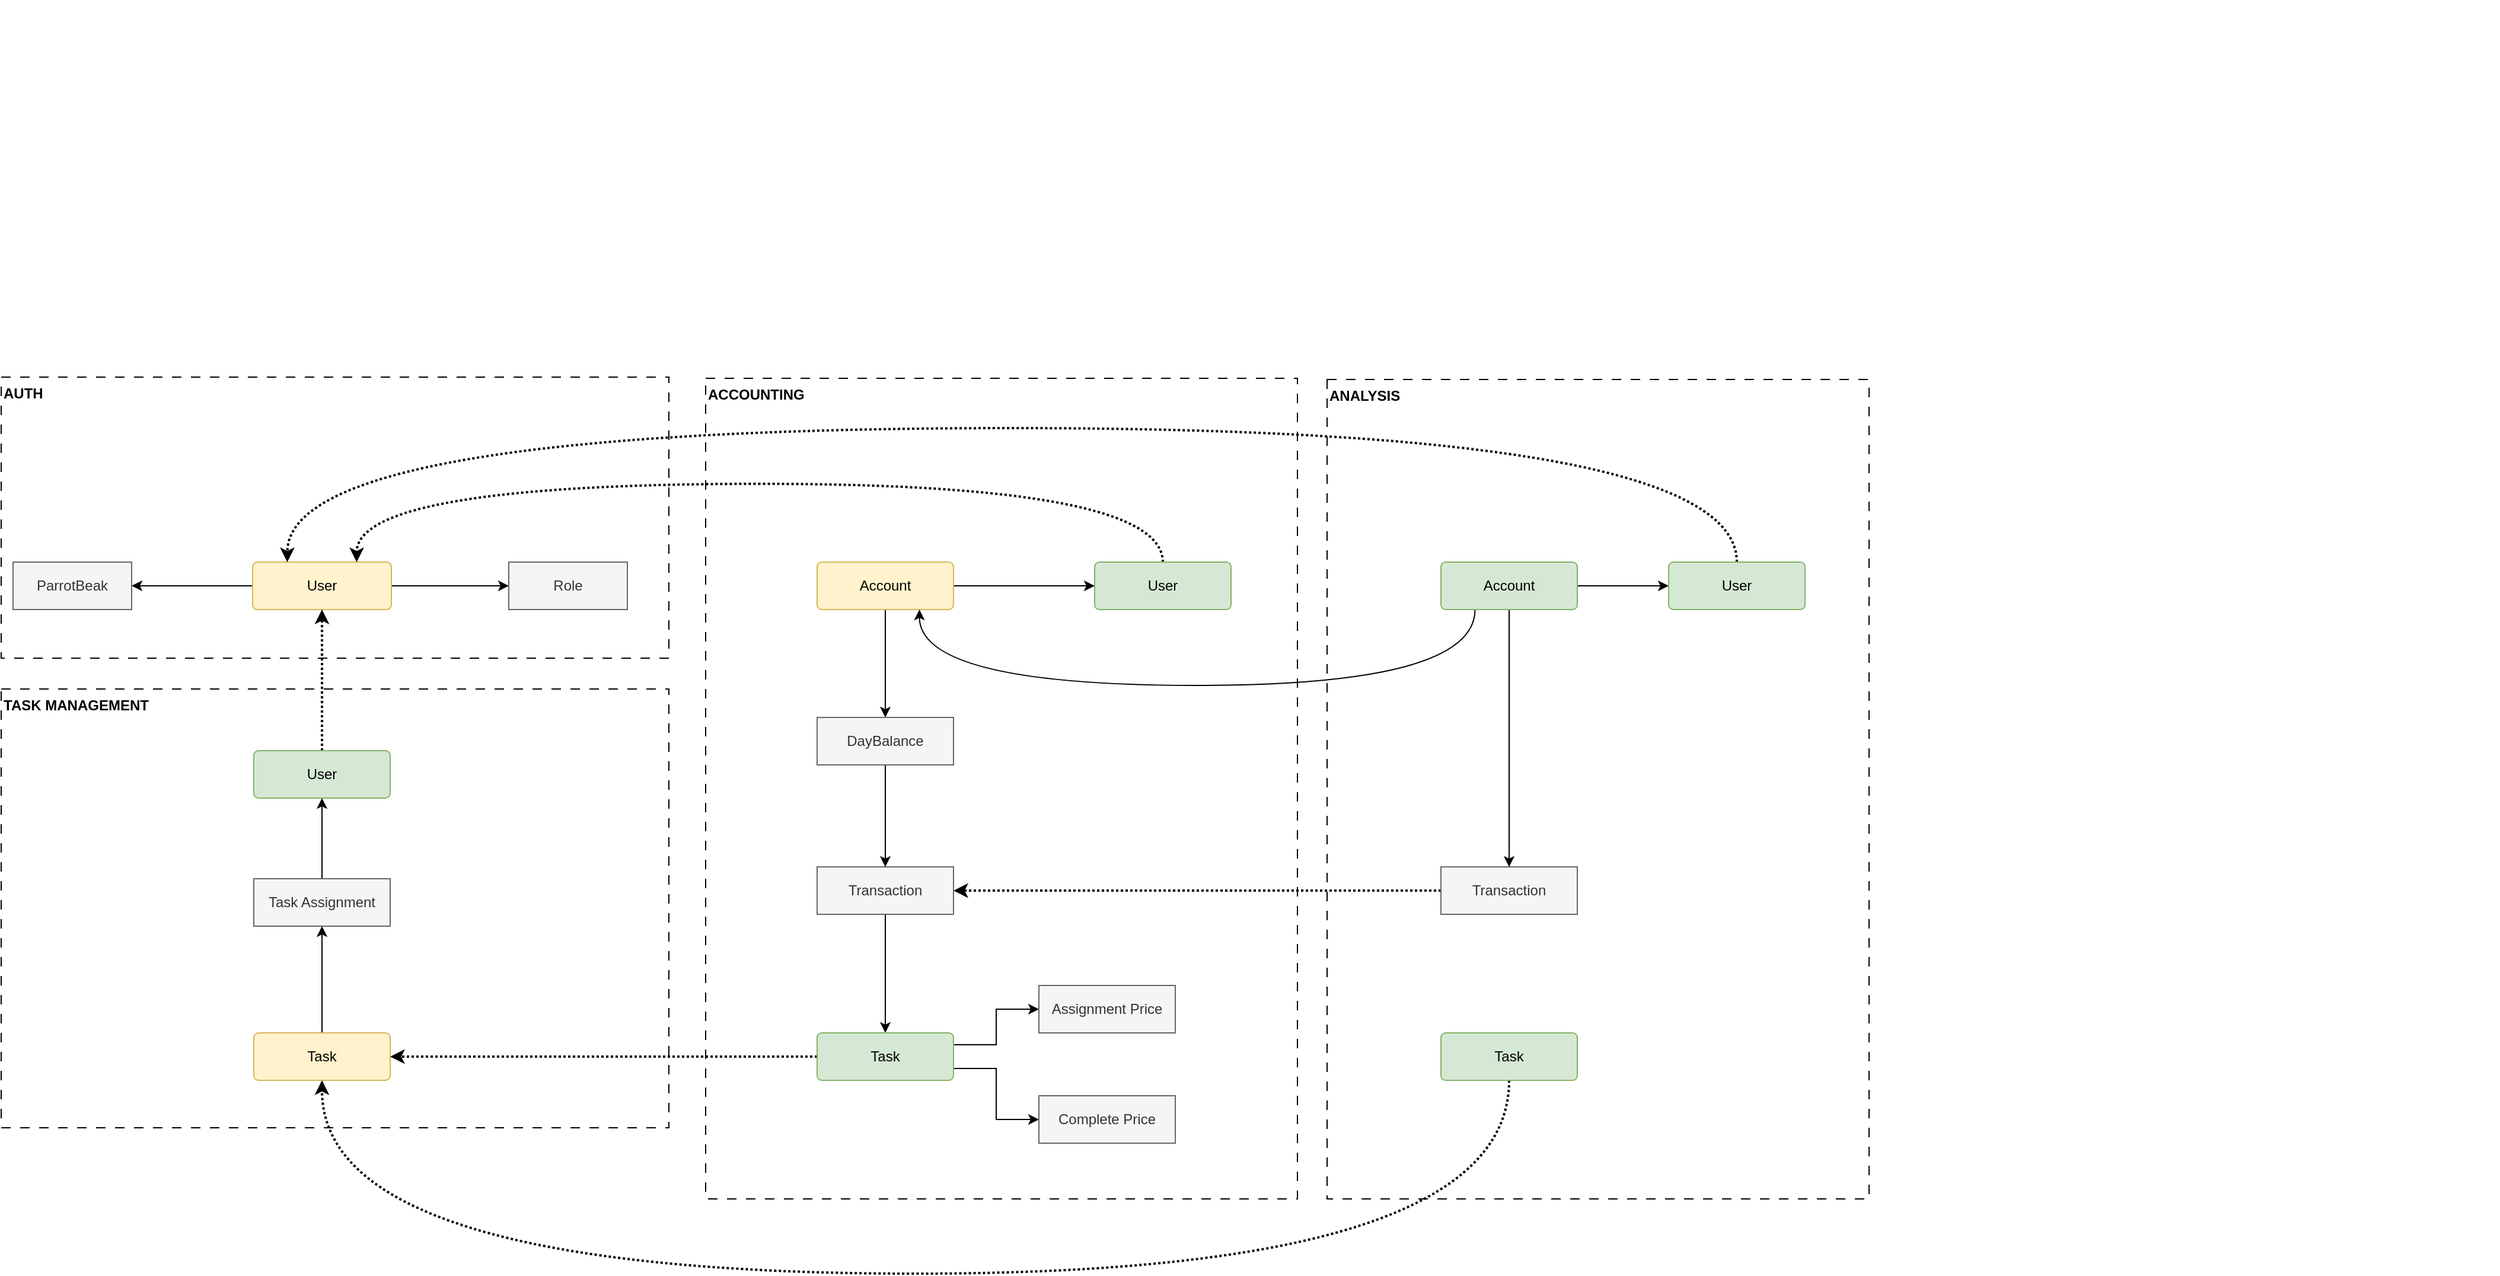 <mxfile pages="2">
    <diagram id="1Vnotx48J0o54xVuZsNp" name="Data Model">
        <mxGraphModel dx="4518" dy="1351" grid="0" gridSize="10" guides="1" tooltips="1" connect="1" arrows="1" fold="1" page="0" pageScale="1" pageWidth="1654" pageHeight="1169" background="#FFFFFF" math="0" shadow="0">
            <root>
                <mxCell id="0"/>
                <mxCell id="1" parent="0"/>
                <mxCell id="Iv32N8p0v7MfE5rj19wR-20" value="ACCOUNTING" style="rounded=0;whiteSpace=wrap;html=1;horizontal=1;verticalAlign=top;fontStyle=1;fillColor=none;dashed=1;dashPattern=8 8;strokeColor=#000000;fontColor=#000000;align=left;" parent="1" vertex="1">
                    <mxGeometry x="-1500" y="88" width="499" height="692" as="geometry"/>
                </mxCell>
                <mxCell id="Iv32N8p0v7MfE5rj19wR-7" value="AUTH" style="rounded=0;whiteSpace=wrap;html=1;horizontal=1;verticalAlign=top;fontStyle=1;fillColor=none;dashed=1;dashPattern=8 8;strokeColor=#000000;fontColor=#000000;align=left;" parent="1" vertex="1">
                    <mxGeometry x="-2094" y="87" width="563" height="237" as="geometry"/>
                </mxCell>
                <mxCell id="7g1gW_ohmSIdDcVaLARk-2" value="User" style="html=1;overflow=block;blockSpacing=1;swimlane;childLayout=stackLayout;horizontal=1;horizontalStack=0;resizeParent=1;resizeParentMax=0;resizeLast=0;collapsible=0;fontStyle=0;marginBottom=0;swimlaneFillColor=#fcfcca;startSize=NaN;whiteSpace=wrap;fontSize=16.7;spacing=0;strokeColor=#unset;fillOpacity=100;rounded=1;absoluteArcSize=1;arcSize=9;strokeWidth=NaN;fillColor=#fcfcca;" parent="1" vertex="1">
                    <mxGeometry x="-138" y="-231" width="150" as="geometry"/>
                </mxCell>
                <mxCell id="7g1gW_ohmSIdDcVaLARk-3" value="ID" style="part=1;resizeHeight=0;strokeColor=none;align=left;verticalAlign=top;spacingLeft=4;spacingRight=4;overflow=hidden;rotatable=0;points=[[0,0.5],[1,0.5]];portConstraint=eastwest;html=1;swimlaneFillColor=#fcfcca;whiteSpace=wrap;fontSize=16.7;fillColor=none;fillOpacity=100;" parent="7g1gW_ohmSIdDcVaLARk-2" vertex="1">
                    <mxGeometry width="150" as="geometry"/>
                </mxCell>
                <mxCell id="7g1gW_ohmSIdDcVaLARk-4" value="ParrotBeak" style="part=1;resizeHeight=0;strokeColor=none;align=left;verticalAlign=top;spacingLeft=4;spacingRight=4;overflow=hidden;rotatable=0;points=[[0,0.5],[1,0.5]];portConstraint=eastwest;html=1;swimlaneFillColor=#fcfcca;whiteSpace=wrap;fontSize=16.7;fillColor=none;fillOpacity=100;" parent="7g1gW_ohmSIdDcVaLARk-2" vertex="1">
                    <mxGeometry width="150" as="geometry"/>
                </mxCell>
                <mxCell id="7g1gW_ohmSIdDcVaLARk-5" value="Name" style="part=1;resizeHeight=0;strokeColor=none;align=left;verticalAlign=top;spacingLeft=4;spacingRight=4;overflow=hidden;rotatable=0;points=[[0,0.5],[1,0.5]];portConstraint=eastwest;html=1;swimlaneFillColor=#fcfcca;whiteSpace=wrap;fontSize=16.7;fillColor=none;fillOpacity=100;" parent="7g1gW_ohmSIdDcVaLARk-2" vertex="1">
                    <mxGeometry width="150" as="geometry"/>
                </mxCell>
                <mxCell id="7g1gW_ohmSIdDcVaLARk-6" value="Role" style="part=1;resizeHeight=0;strokeColor=none;align=left;verticalAlign=top;spacingLeft=4;spacingRight=4;overflow=hidden;rotatable=0;points=[[0,0.5],[1,0.5]];portConstraint=eastwest;html=1;swimlaneFillColor=#fcfcca;whiteSpace=wrap;fontSize=16.7;fillColor=none;fillOpacity=100;" parent="7g1gW_ohmSIdDcVaLARk-2" vertex="1">
                    <mxGeometry width="150" as="geometry"/>
                </mxCell>
                <mxCell id="7g1gW_ohmSIdDcVaLARk-7" value="EMail" style="part=1;resizeHeight=0;strokeColor=none;align=left;verticalAlign=top;spacingLeft=4;spacingRight=4;overflow=hidden;rotatable=0;points=[[0,0.5],[1,0.5]];portConstraint=eastwest;html=1;swimlaneFillColor=#fcfcca;whiteSpace=wrap;fontSize=16.7;fillColor=none;fillOpacity=100;" parent="7g1gW_ohmSIdDcVaLARk-2" vertex="1">
                    <mxGeometry width="150" as="geometry"/>
                </mxCell>
                <mxCell id="Iv32N8p0v7MfE5rj19wR-5" style="edgeStyle=orthogonalEdgeStyle;rounded=0;orthogonalLoop=1;jettySize=auto;html=1;" parent="1" source="Iv32N8p0v7MfE5rj19wR-2" target="Iv32N8p0v7MfE5rj19wR-4" edge="1">
                    <mxGeometry relative="1" as="geometry"/>
                </mxCell>
                <mxCell id="Iv32N8p0v7MfE5rj19wR-6" style="edgeStyle=orthogonalEdgeStyle;rounded=0;orthogonalLoop=1;jettySize=auto;html=1;exitX=1;exitY=0.5;exitDx=0;exitDy=0;" parent="1" source="Iv32N8p0v7MfE5rj19wR-2" target="Iv32N8p0v7MfE5rj19wR-3" edge="1">
                    <mxGeometry relative="1" as="geometry"/>
                </mxCell>
                <mxCell id="Iv32N8p0v7MfE5rj19wR-2" value="User" style="rounded=1;arcSize=10;whiteSpace=wrap;html=1;align=center;fillColor=#fff2cc;strokeColor=#d6b656;fillStyle=solid;" parent="1" vertex="1">
                    <mxGeometry x="-1882" y="243" width="117" height="40" as="geometry"/>
                </mxCell>
                <mxCell id="Iv32N8p0v7MfE5rj19wR-3" value="Role" style="whiteSpace=wrap;html=1;align=center;fillColor=#f5f5f5;fontColor=#333333;strokeColor=#666666;fillStyle=solid;" parent="1" vertex="1">
                    <mxGeometry x="-1666" y="243" width="100" height="40" as="geometry"/>
                </mxCell>
                <mxCell id="Iv32N8p0v7MfE5rj19wR-4" value="ParrotBeak" style="whiteSpace=wrap;html=1;align=center;fillColor=#f5f5f5;fontColor=#333333;strokeColor=#666666;fillStyle=solid;" parent="1" vertex="1">
                    <mxGeometry x="-2084" y="243" width="100" height="40" as="geometry"/>
                </mxCell>
                <mxCell id="Iv32N8p0v7MfE5rj19wR-8" value="TASK MANAGEMENT" style="rounded=0;whiteSpace=wrap;html=1;horizontal=1;verticalAlign=top;fontStyle=1;fillColor=none;dashed=1;dashPattern=8 8;strokeColor=#000000;fontColor=#000000;align=left;" parent="1" vertex="1">
                    <mxGeometry x="-2094" y="350" width="563" height="370" as="geometry"/>
                </mxCell>
                <mxCell id="Iv32N8p0v7MfE5rj19wR-14" style="edgeStyle=orthogonalEdgeStyle;rounded=0;orthogonalLoop=1;jettySize=auto;html=1;dashed=1;dashPattern=1 1;strokeWidth=2;" parent="1" source="Iv32N8p0v7MfE5rj19wR-9" target="Iv32N8p0v7MfE5rj19wR-2" edge="1">
                    <mxGeometry relative="1" as="geometry"/>
                </mxCell>
                <mxCell id="Iv32N8p0v7MfE5rj19wR-9" value="User" style="rounded=1;arcSize=10;whiteSpace=wrap;html=1;align=center;fillStyle=solid;fillColor=#d5e8d4;strokeColor=#82b366;" parent="1" vertex="1">
                    <mxGeometry x="-1881" y="402" width="115" height="40" as="geometry"/>
                </mxCell>
                <mxCell id="Iv32N8p0v7MfE5rj19wR-32" style="edgeStyle=orthogonalEdgeStyle;rounded=0;orthogonalLoop=1;jettySize=auto;html=1;entryX=0.5;entryY=1;entryDx=0;entryDy=0;" parent="1" source="Iv32N8p0v7MfE5rj19wR-12" target="Iv32N8p0v7MfE5rj19wR-17" edge="1">
                    <mxGeometry relative="1" as="geometry"/>
                </mxCell>
                <mxCell id="Iv32N8p0v7MfE5rj19wR-12" value="Task" style="rounded=1;arcSize=10;whiteSpace=wrap;html=1;align=center;fillColor=#fff2cc;strokeColor=#d6b656;fillStyle=solid;" parent="1" vertex="1">
                    <mxGeometry x="-1881" y="640" width="115" height="40" as="geometry"/>
                </mxCell>
                <mxCell id="Iv32N8p0v7MfE5rj19wR-31" style="edgeStyle=orthogonalEdgeStyle;rounded=0;orthogonalLoop=1;jettySize=auto;html=1;" parent="1" source="Iv32N8p0v7MfE5rj19wR-16" target="Iv32N8p0v7MfE5rj19wR-29" edge="1">
                    <mxGeometry relative="1" as="geometry"/>
                </mxCell>
                <mxCell id="Iv32N8p0v7MfE5rj19wR-16" value="Transaction" style="rounded=0;arcSize=10;whiteSpace=wrap;html=1;align=center;fillColor=#f5f5f5;fillStyle=solid;fontColor=#333333;strokeColor=#666666;" parent="1" vertex="1">
                    <mxGeometry x="-1406" y="500" width="115" height="40" as="geometry"/>
                </mxCell>
                <mxCell id="Iv32N8p0v7MfE5rj19wR-18" style="edgeStyle=orthogonalEdgeStyle;rounded=0;orthogonalLoop=1;jettySize=auto;html=1;" parent="1" source="Iv32N8p0v7MfE5rj19wR-17" target="Iv32N8p0v7MfE5rj19wR-9" edge="1">
                    <mxGeometry relative="1" as="geometry"/>
                </mxCell>
                <mxCell id="Iv32N8p0v7MfE5rj19wR-17" value="Task Assignment" style="rounded=0;arcSize=10;whiteSpace=wrap;html=1;align=center;fillColor=#f5f5f5;fontColor=#333333;strokeColor=#666666;fillStyle=solid;" parent="1" vertex="1">
                    <mxGeometry x="-1881" y="510" width="115" height="40" as="geometry"/>
                </mxCell>
                <mxCell id="Iv32N8p0v7MfE5rj19wR-22" style="edgeStyle=orthogonalEdgeStyle;rounded=0;orthogonalLoop=1;jettySize=auto;html=1;entryX=0.75;entryY=0;entryDx=0;entryDy=0;dashed=1;dashPattern=1 1;strokeWidth=2;curved=1;exitX=0.5;exitY=0;exitDx=0;exitDy=0;" parent="1" source="Iv32N8p0v7MfE5rj19wR-21" target="Iv32N8p0v7MfE5rj19wR-2" edge="1">
                    <mxGeometry relative="1" as="geometry">
                        <Array as="points">
                            <mxPoint x="-1114" y="177"/>
                            <mxPoint x="-1794" y="177"/>
                        </Array>
                    </mxGeometry>
                </mxCell>
                <mxCell id="Iv32N8p0v7MfE5rj19wR-21" value="User" style="rounded=1;arcSize=10;whiteSpace=wrap;html=1;align=center;fillColor=#d5e8d4;fillStyle=solid;strokeColor=#82b366;" parent="1" vertex="1">
                    <mxGeometry x="-1172" y="243" width="115" height="40" as="geometry"/>
                </mxCell>
                <mxCell id="Iv32N8p0v7MfE5rj19wR-24" style="edgeStyle=orthogonalEdgeStyle;rounded=0;orthogonalLoop=1;jettySize=auto;html=1;" parent="1" source="Iv32N8p0v7MfE5rj19wR-23" target="Iv32N8p0v7MfE5rj19wR-21" edge="1">
                    <mxGeometry relative="1" as="geometry"/>
                </mxCell>
                <mxCell id="Iv32N8p0v7MfE5rj19wR-28" style="edgeStyle=orthogonalEdgeStyle;rounded=0;orthogonalLoop=1;jettySize=auto;html=1;" parent="1" source="Iv32N8p0v7MfE5rj19wR-23" target="Iv32N8p0v7MfE5rj19wR-25" edge="1">
                    <mxGeometry relative="1" as="geometry"/>
                </mxCell>
                <mxCell id="Iv32N8p0v7MfE5rj19wR-23" value="Account" style="rounded=1;arcSize=10;whiteSpace=wrap;html=1;align=center;fillColor=#fff2cc;strokeColor=#d6b656;fillStyle=solid;" parent="1" vertex="1">
                    <mxGeometry x="-1406" y="243" width="115" height="40" as="geometry"/>
                </mxCell>
                <mxCell id="Iv32N8p0v7MfE5rj19wR-26" style="edgeStyle=orthogonalEdgeStyle;rounded=0;orthogonalLoop=1;jettySize=auto;html=1;" parent="1" source="Iv32N8p0v7MfE5rj19wR-25" target="Iv32N8p0v7MfE5rj19wR-16" edge="1">
                    <mxGeometry relative="1" as="geometry"/>
                </mxCell>
                <mxCell id="Iv32N8p0v7MfE5rj19wR-25" value="DayBalance" style="whiteSpace=wrap;html=1;align=center;fillColor=#f5f5f5;fillStyle=solid;fontColor=#333333;strokeColor=#666666;" parent="1" vertex="1">
                    <mxGeometry x="-1406" y="374" width="115" height="40" as="geometry"/>
                </mxCell>
                <mxCell id="Iv32N8p0v7MfE5rj19wR-30" style="edgeStyle=orthogonalEdgeStyle;rounded=0;orthogonalLoop=1;jettySize=auto;html=1;dashed=1;dashPattern=1 1;strokeWidth=2;" parent="1" source="Iv32N8p0v7MfE5rj19wR-29" target="Iv32N8p0v7MfE5rj19wR-12" edge="1">
                    <mxGeometry relative="1" as="geometry"/>
                </mxCell>
                <mxCell id="Iv32N8p0v7MfE5rj19wR-35" style="edgeStyle=orthogonalEdgeStyle;rounded=0;orthogonalLoop=1;jettySize=auto;html=1;exitX=1;exitY=0.25;exitDx=0;exitDy=0;" parent="1" source="Iv32N8p0v7MfE5rj19wR-29" target="Iv32N8p0v7MfE5rj19wR-33" edge="1">
                    <mxGeometry relative="1" as="geometry"/>
                </mxCell>
                <mxCell id="Iv32N8p0v7MfE5rj19wR-36" style="edgeStyle=orthogonalEdgeStyle;rounded=0;orthogonalLoop=1;jettySize=auto;html=1;entryX=0;entryY=0.5;entryDx=0;entryDy=0;exitX=1;exitY=0.75;exitDx=0;exitDy=0;" parent="1" source="Iv32N8p0v7MfE5rj19wR-29" target="Iv32N8p0v7MfE5rj19wR-34" edge="1">
                    <mxGeometry relative="1" as="geometry"/>
                </mxCell>
                <mxCell id="Iv32N8p0v7MfE5rj19wR-29" value="Task" style="rounded=1;arcSize=10;whiteSpace=wrap;html=1;align=center;fillStyle=solid;fillColor=#d5e8d4;strokeColor=#82b366;" parent="1" vertex="1">
                    <mxGeometry x="-1406" y="640" width="115" height="40" as="geometry"/>
                </mxCell>
                <mxCell id="Iv32N8p0v7MfE5rj19wR-33" value="Assignment Price" style="whiteSpace=wrap;html=1;align=center;fillColor=#f5f5f5;fontColor=#333333;strokeColor=#666666;" parent="1" vertex="1">
                    <mxGeometry x="-1219" y="600" width="115" height="40" as="geometry"/>
                </mxCell>
                <mxCell id="Iv32N8p0v7MfE5rj19wR-34" value="Complete Price" style="whiteSpace=wrap;html=1;align=center;fillColor=#f5f5f5;fontColor=#333333;strokeColor=#666666;" parent="1" vertex="1">
                    <mxGeometry x="-1219" y="693" width="115" height="40" as="geometry"/>
                </mxCell>
                <mxCell id="Iv32N8p0v7MfE5rj19wR-37" value="ANALYSIS" style="rounded=0;whiteSpace=wrap;html=1;horizontal=1;verticalAlign=top;fontStyle=1;fillColor=none;dashed=1;dashPattern=8 8;strokeColor=#000000;fontColor=#000000;align=left;" parent="1" vertex="1">
                    <mxGeometry x="-976" y="89" width="457" height="691" as="geometry"/>
                </mxCell>
                <mxCell id="Iv32N8p0v7MfE5rj19wR-48" style="edgeStyle=orthogonalEdgeStyle;rounded=0;orthogonalLoop=1;jettySize=auto;html=1;entryX=0.5;entryY=1;entryDx=0;entryDy=0;exitX=0.5;exitY=1;exitDx=0;exitDy=0;curved=1;dashed=1;dashPattern=1 1;strokeWidth=2;" parent="1" source="Iv32N8p0v7MfE5rj19wR-38" target="Iv32N8p0v7MfE5rj19wR-12" edge="1">
                    <mxGeometry relative="1" as="geometry">
                        <Array as="points">
                            <mxPoint x="-822" y="843"/>
                            <mxPoint x="-1823" y="843"/>
                        </Array>
                    </mxGeometry>
                </mxCell>
                <mxCell id="Iv32N8p0v7MfE5rj19wR-38" value="Task" style="rounded=1;arcSize=10;whiteSpace=wrap;html=1;align=center;fillStyle=solid;fillColor=#d5e8d4;strokeColor=#82b366;" parent="1" vertex="1">
                    <mxGeometry x="-880" y="640" width="115" height="40" as="geometry"/>
                </mxCell>
                <mxCell id="Iv32N8p0v7MfE5rj19wR-42" style="edgeStyle=orthogonalEdgeStyle;rounded=0;orthogonalLoop=1;jettySize=auto;html=1;dashed=1;dashPattern=1 1;strokeWidth=2;" parent="1" source="Iv32N8p0v7MfE5rj19wR-39" target="Iv32N8p0v7MfE5rj19wR-16" edge="1">
                    <mxGeometry relative="1" as="geometry"/>
                </mxCell>
                <mxCell id="Iv32N8p0v7MfE5rj19wR-39" value="Transaction" style="rounded=0;arcSize=10;whiteSpace=wrap;html=1;align=center;fillColor=#f5f5f5;fillStyle=solid;strokeColor=#666666;fontColor=#333333;" parent="1" vertex="1">
                    <mxGeometry x="-880" y="500" width="115" height="40" as="geometry"/>
                </mxCell>
                <mxCell id="Iv32N8p0v7MfE5rj19wR-43" style="edgeStyle=orthogonalEdgeStyle;rounded=0;orthogonalLoop=1;jettySize=auto;html=1;curved=1;entryX=0.75;entryY=1;entryDx=0;entryDy=0;exitX=0.25;exitY=1;exitDx=0;exitDy=0;" parent="1" source="Iv32N8p0v7MfE5rj19wR-40" target="Iv32N8p0v7MfE5rj19wR-23" edge="1">
                    <mxGeometry relative="1" as="geometry">
                        <Array as="points">
                            <mxPoint x="-851" y="347"/>
                            <mxPoint x="-1320" y="347"/>
                        </Array>
                    </mxGeometry>
                </mxCell>
                <mxCell id="Iv32N8p0v7MfE5rj19wR-44" style="edgeStyle=orthogonalEdgeStyle;rounded=0;orthogonalLoop=1;jettySize=auto;html=1;" parent="1" source="Iv32N8p0v7MfE5rj19wR-40" target="Iv32N8p0v7MfE5rj19wR-41" edge="1">
                    <mxGeometry relative="1" as="geometry"/>
                </mxCell>
                <mxCell id="Iv32N8p0v7MfE5rj19wR-46" style="edgeStyle=orthogonalEdgeStyle;rounded=0;orthogonalLoop=1;jettySize=auto;html=1;" parent="1" source="Iv32N8p0v7MfE5rj19wR-40" target="Iv32N8p0v7MfE5rj19wR-39" edge="1">
                    <mxGeometry relative="1" as="geometry"/>
                </mxCell>
                <mxCell id="Iv32N8p0v7MfE5rj19wR-40" value="Account" style="rounded=1;arcSize=10;whiteSpace=wrap;html=1;align=center;fillColor=#d5e8d4;strokeColor=#82b366;fillStyle=solid;" parent="1" vertex="1">
                    <mxGeometry x="-880" y="243" width="115" height="40" as="geometry"/>
                </mxCell>
                <mxCell id="Iv32N8p0v7MfE5rj19wR-49" style="edgeStyle=orthogonalEdgeStyle;rounded=0;orthogonalLoop=1;jettySize=auto;html=1;entryX=0.25;entryY=0;entryDx=0;entryDy=0;dashed=1;dashPattern=1 1;strokeWidth=2;curved=1;exitX=0.5;exitY=0;exitDx=0;exitDy=0;" parent="1" source="Iv32N8p0v7MfE5rj19wR-41" target="Iv32N8p0v7MfE5rj19wR-2" edge="1">
                    <mxGeometry relative="1" as="geometry">
                        <Array as="points">
                            <mxPoint x="-630" y="130"/>
                            <mxPoint x="-1853" y="130"/>
                        </Array>
                    </mxGeometry>
                </mxCell>
                <mxCell id="Iv32N8p0v7MfE5rj19wR-41" value="User" style="rounded=1;arcSize=10;whiteSpace=wrap;html=1;align=center;fillColor=#d5e8d4;fillStyle=solid;strokeColor=#82b366;" parent="1" vertex="1">
                    <mxGeometry x="-688" y="243" width="115" height="40" as="geometry"/>
                </mxCell>
            </root>
        </mxGraphModel>
    </diagram>
    <diagram name="Event Storming" id="2YBvvXClWsGukQMizWep">
        <mxGraphModel dx="11648" dy="3612" grid="0" gridSize="10" guides="1" tooltips="1" connect="1" arrows="1" fold="1" page="0" pageScale="1" pageWidth="1654" pageHeight="1169" background="#ffffff" math="0" shadow="0">
            <root>
                <mxCell id="0"/>
                <mxCell id="1" parent="0"/>
                <mxCell id="zwx203iEFa4OhVuk5Q-T-5" value="ANALYSIS" style="rounded=0;whiteSpace=wrap;html=1;verticalAlign=top;fontSize=20;fontStyle=1;dashed=1;dashPattern=1 1;fillColor=none;strokeColor=#000000;strokeWidth=3;fontColor=#080808;align=left;" parent="1" vertex="1">
                    <mxGeometry x="-1355" y="2332" width="2201" height="622" as="geometry"/>
                </mxCell>
                <mxCell id="5xeuYwTMl6cgXFdO7Lpt-63" value="ACCOUNTING" style="rounded=0;whiteSpace=wrap;html=1;verticalAlign=top;fontSize=20;fontStyle=1;dashed=1;dashPattern=1 1;fillColor=none;strokeWidth=3;strokeColor=#000000;fontColor=#000000;align=left;" parent="1" vertex="1">
                    <mxGeometry x="-1932" y="186" width="2770" height="2112" as="geometry"/>
                </mxCell>
                <mxCell id="5xeuYwTMl6cgXFdO7Lpt-64" value="TASK MANAGEMENT" style="rounded=0;whiteSpace=wrap;html=1;verticalAlign=top;fontSize=20;fontStyle=1;dashed=1;dashPattern=1 1;fillColor=none;strokeColor=#000000;strokeWidth=3;fontColor=#000000;align=left;" parent="1" vertex="1">
                    <mxGeometry x="-3232" y="611" width="1140" height="1678" as="geometry"/>
                </mxCell>
                <mxCell id="5xeuYwTMl6cgXFdO7Lpt-62" value="AUTH" style="rounded=0;whiteSpace=wrap;html=1;verticalAlign=top;fontSize=20;fontStyle=1;dashed=1;dashPattern=1 1;fillColor=none;strokeColor=#000000;strokeWidth=3;fontColor=#080808;align=left;" parent="1" vertex="1">
                    <mxGeometry x="-3242" y="181" width="1150" height="368" as="geometry"/>
                </mxCell>
                <mxCell id="5xeuYwTMl6cgXFdO7Lpt-1" value="Любой пользователь" style="html=1;overflow=block;blockSpacing=1;whiteSpace=wrap;shadow=1;fontSize=20.2;fontColor=#3a414a;spacing=9;strokeColor=#000000;fillColor=#FFECA9;strokeWidth=0;lucidId=Y5sdSMppsCrE;" parent="1" vertex="1">
                    <mxGeometry x="-3103" y="713" width="180" height="180" as="geometry"/>
                </mxCell>
                <mxCell id="5xeuYwTMl6cgXFdO7Lpt-2" value="Создать задачу" style="html=1;overflow=block;blockSpacing=1;whiteSpace=wrap;shadow=1;fontSize=20.2;fontColor=#3a414a;spacing=9;strokeColor=#000000;fillOpacity=100;fillColor=#6db1ff;strokeWidth=0;lucidId=e8sdozxfh3y~;" parent="1" vertex="1">
                    <mxGeometry x="-2906" y="713" width="180" height="180" as="geometry"/>
                </mxCell>
                <mxCell id="5xeuYwTMl6cgXFdO7Lpt-3" value="Назначить задачи" style="html=1;overflow=block;blockSpacing=1;whiteSpace=wrap;shadow=1;fontSize=20.2;fontColor=#3a414a;spacing=9;strokeColor=#000000;fillOpacity=100;fillColor=#6db1ff;strokeWidth=0;lucidId=u8sdfDJfTyED;" parent="1" vertex="1">
                    <mxGeometry x="-2711" y="1295" width="180" height="180" as="geometry"/>
                </mxCell>
                <mxCell id="5xeuYwTMl6cgXFdO7Lpt-4" value="Требуется назначение цены для новой задачи" style="html=1;overflow=block;blockSpacing=1;whiteSpace=wrap;shadow=1;fontSize=20.2;fontColor=#3a414a;spacing=9;strokeColor=#000000;fillOpacity=100;fillColor=#e08fff;strokeWidth=0;lucidId=59sdOw9QuD~H;" parent="1" vertex="1">
                    <mxGeometry x="-1806" y="716" width="180" height="180" as="geometry"/>
                </mxCell>
                <mxCell id="5xeuYwTMl6cgXFdO7Lpt-5" value="Задача создана" style="html=1;overflow=block;blockSpacing=1;whiteSpace=wrap;shadow=1;fontSize=20.2;fontColor=#3a414a;spacing=9;strokeColor=#000000;fillOpacity=100;fillColor=#fc9432;strokeWidth=0;lucidId=K5sdoyAFS1~Y;" parent="1" vertex="1">
                    <mxGeometry x="-2511" y="716" width="180" height="180" as="geometry"/>
                </mxCell>
                <mxCell id="5xeuYwTMl6cgXFdO7Lpt-6" value="Задача  назначена на пользователя" style="html=1;overflow=block;blockSpacing=1;whiteSpace=wrap;shadow=1;fontSize=20.2;fontColor=#3a414a;spacing=9;strokeColor=#000000;fillOpacity=100;fillColor=#fc9432;strokeWidth=0;lucidId=Z6sdp1kKHVXV;" parent="1" vertex="1">
                    <mxGeometry x="-2316" y="1295" width="180" height="180" as="geometry"/>
                </mxCell>
                <mxCell id="5xeuYwTMl6cgXFdO7Lpt-7" value="" style="html=1;jettySize=18;whiteSpace=wrap;fontSize=13;strokeColor=#000000;strokeOpacity=100;strokeWidth=2;rounded=1;arcSize=12;edgeStyle=orthogonalEdgeStyle;startArrow=none;endArrow=block;endFill=1;exitX=1;exitY=0.5;exitPerimeter=0;entryX=0;entryY=0.5;entryPerimeter=0;lucidId=W-sddjJOflag;" parent="1" source="5xeuYwTMl6cgXFdO7Lpt-5" target="5xeuYwTMl6cgXFdO7Lpt-4" edge="1">
                    <mxGeometry width="100" height="100" relative="1" as="geometry">
                        <Array as="points"/>
                    </mxGeometry>
                </mxCell>
                <mxCell id="5xeuYwTMl6cgXFdO7Lpt-8" value="" style="html=1;jettySize=18;whiteSpace=wrap;fontSize=13;strokeColor=#000000;strokeOpacity=100;strokeWidth=0.8;rounded=1;arcSize=12;curved=1;startArrow=none;endArrow=block;endFill=1;lucidId=Q.sdw~qC7hhH;" parent="1" source="5xeuYwTMl6cgXFdO7Lpt-5" target="5xeuYwTMl6cgXFdO7Lpt-55" edge="1">
                    <mxGeometry width="100" height="100" relative="1" as="geometry">
                        <Array as="points">
                            <mxPoint x="-2239" y="1106"/>
                            <mxPoint x="-2630" y="989"/>
                            <mxPoint x="-3204" y="1106"/>
                            <mxPoint x="-3173" y="1249"/>
                        </Array>
                        <mxPoint x="-2239" y="1006" as="sourcePoint"/>
                        <mxPoint x="-2720" y="1831" as="targetPoint"/>
                    </mxGeometry>
                </mxCell>
                <mxCell id="5xeuYwTMl6cgXFdO7Lpt-9" value="Списать деньги у пользователя" style="html=1;overflow=block;blockSpacing=1;whiteSpace=wrap;shadow=1;fontSize=20.2;fontColor=#3a414a;spacing=9;strokeColor=#000000;fillOpacity=100;fillColor=#6db1ff;strokeWidth=0;lucidId=0~sdsx6s6JRE;" parent="1" vertex="1">
                    <mxGeometry x="-1614" y="1295" width="180" height="180" as="geometry"/>
                </mxCell>
                <mxCell id="5xeuYwTMl6cgXFdO7Lpt-10" value="При назначении задачи у пользователя списываются денньги" style="html=1;overflow=block;blockSpacing=1;whiteSpace=wrap;shadow=1;fontSize=20.2;fontColor=#3a414a;spacing=9;strokeColor=#000000;fillOpacity=100;fillColor=#e08fff;strokeWidth=0;lucidId=XatdZE._-kMl;" parent="1" vertex="1">
                    <mxGeometry x="-1809" y="1295" width="180" height="180" as="geometry"/>
                </mxCell>
                <mxCell id="5xeuYwTMl6cgXFdO7Lpt-11" value="" style="html=1;jettySize=18;whiteSpace=wrap;fontSize=13;strokeOpacity=100;strokeWidth=2;rounded=1;arcSize=12;edgeStyle=orthogonalEdgeStyle;startArrow=none;endArrow=block;endFill=1;exitX=1;exitY=0.5;exitPerimeter=0;entryX=0;entryY=0.5;entryPerimeter=0;lucidId=obtdv.SQsKj.;strokeColor=#000000;" parent="1" source="5xeuYwTMl6cgXFdO7Lpt-6" target="5xeuYwTMl6cgXFdO7Lpt-10" edge="1">
                    <mxGeometry width="100" height="100" relative="1" as="geometry">
                        <Array as="points"/>
                    </mxGeometry>
                </mxCell>
                <mxCell id="5xeuYwTMl6cgXFdO7Lpt-12" value="Администратор" style="html=1;overflow=block;blockSpacing=1;whiteSpace=wrap;shadow=1;fontSize=20.2;fontColor=#3a414a;spacing=9;strokeColor=#000000;fillColor=#FFECA9;strokeWidth=0;lucidId=H6sdhHGTvl1M;" parent="1" vertex="1">
                    <mxGeometry x="-2906" y="1295" width="180" height="180" as="geometry"/>
                </mxCell>
                <mxCell id="5xeuYwTMl6cgXFdO7Lpt-13" value="Менеджер" style="html=1;overflow=block;blockSpacing=1;whiteSpace=wrap;shadow=1;fontSize=20.2;fontColor=#3a414a;spacing=9;strokeColor=#000000;fillColor=#FFECA9;strokeWidth=0;lucidId=w6sdW30t9qtF;" parent="1" vertex="1">
                    <mxGeometry x="-2906" y="1100" width="180" height="180" as="geometry"/>
                </mxCell>
                <mxCell id="5xeuYwTMl6cgXFdO7Lpt-14" value="Новая задача должна быть назначена на пользователя" style="html=1;overflow=block;blockSpacing=1;whiteSpace=wrap;shadow=1;fontSize=20.2;fontColor=#3a414a;spacing=9;strokeColor=#000000;fillOpacity=100;fillColor=#e08fff;strokeWidth=0;lucidId=c.sdQ9w~JKvh;" parent="1" vertex="1">
                    <mxGeometry x="-2906" y="1490" width="180" height="180" as="geometry"/>
                </mxCell>
                <mxCell id="5xeuYwTMl6cgXFdO7Lpt-15" value="Любой пользователь" style="html=1;overflow=block;blockSpacing=1;whiteSpace=wrap;shadow=1;fontSize=20.2;fontColor=#3a414a;spacing=9;strokeColor=#000000;fillColor=#FFECA9;strokeWidth=0;lucidId=O7sduSYtx9eR;" parent="1" vertex="1">
                    <mxGeometry x="-2904" y="1974" width="180" height="180" as="geometry"/>
                </mxCell>
                <mxCell id="5xeuYwTMl6cgXFdO7Lpt-16" value="Выполнить задачу" style="html=1;overflow=block;blockSpacing=1;whiteSpace=wrap;shadow=1;fontSize=20.2;fontColor=#3a414a;spacing=9;strokeColor=#000000;fillOpacity=100;fillColor=#6db1ff;strokeWidth=0;lucidId=N8sdA~5B1Ccx;" parent="1" vertex="1">
                    <mxGeometry x="-2709" y="1974" width="180" height="180" as="geometry"/>
                </mxCell>
                <mxCell id="zwx203iEFa4OhVuk5Q-T-2" style="rounded=0;orthogonalLoop=1;jettySize=auto;html=1;edgeStyle=orthogonalEdgeStyle;curved=1;exitX=0.75;exitY=1;exitDx=0;exitDy=0;entryX=0;entryY=0.5;entryDx=0;entryDy=0;" parent="1" source="5xeuYwTMl6cgXFdO7Lpt-17" target="zwx203iEFa4OhVuk5Q-T-1" edge="1">
                    <mxGeometry relative="1" as="geometry"/>
                </mxCell>
                <mxCell id="5xeuYwTMl6cgXFdO7Lpt-17" value="Задача выполнена" style="html=1;overflow=block;blockSpacing=1;whiteSpace=wrap;shadow=1;fontSize=20.2;fontColor=#3a414a;spacing=9;strokeColor=#000000;fillOpacity=100;fillColor=#fc9432;strokeWidth=0;lucidId=V7sdBdXE~8tT;" parent="1" vertex="1">
                    <mxGeometry x="-2311" y="1974" width="180" height="180" as="geometry"/>
                </mxCell>
                <mxCell id="zwx203iEFa4OhVuk5Q-T-10" style="edgeStyle=orthogonalEdgeStyle;rounded=0;orthogonalLoop=1;jettySize=auto;html=1;entryX=0;entryY=0.25;entryDx=0;entryDy=0;exitX=1;exitY=0.5;exitDx=0;exitDy=0;curved=1;" parent="1" source="5xeuYwTMl6cgXFdO7Lpt-18" target="zwx203iEFa4OhVuk5Q-T-6" edge="1">
                    <mxGeometry relative="1" as="geometry">
                        <Array as="points">
                            <mxPoint x="-360" y="1381"/>
                            <mxPoint x="-360" y="2468"/>
                        </Array>
                    </mxGeometry>
                </mxCell>
                <mxCell id="zwx203iEFa4OhVuk5Q-T-11" style="edgeStyle=orthogonalEdgeStyle;rounded=0;orthogonalLoop=1;jettySize=auto;html=1;entryX=0;entryY=0.25;entryDx=0;entryDy=0;exitX=1.006;exitY=0.796;exitDx=0;exitDy=0;curved=1;exitPerimeter=0;" parent="1" source="5xeuYwTMl6cgXFdO7Lpt-18" target="zwx203iEFa4OhVuk5Q-T-7" edge="1">
                    <mxGeometry relative="1" as="geometry">
                        <Array as="points">
                            <mxPoint x="-454" y="1434"/>
                            <mxPoint x="-454" y="2771"/>
                        </Array>
                    </mxGeometry>
                </mxCell>
                <mxCell id="lZ2l9-206dsRWQ9SWISL-2" style="rounded=0;orthogonalLoop=1;jettySize=auto;html=1;exitX=0.75;exitY=1;exitDx=0;exitDy=0;edgeStyle=orthogonalEdgeStyle;curved=1;" parent="1" source="5xeuYwTMl6cgXFdO7Lpt-18" target="lZ2l9-206dsRWQ9SWISL-1" edge="1">
                    <mxGeometry relative="1" as="geometry"/>
                </mxCell>
                <mxCell id="lZ2l9-206dsRWQ9SWISL-5" style="edgeStyle=orthogonalEdgeStyle;rounded=0;orthogonalLoop=1;jettySize=auto;html=1;entryX=0;entryY=0.25;entryDx=0;entryDy=0;exitX=1;exitY=0.25;exitDx=0;exitDy=0;curved=1;" parent="1" source="5xeuYwTMl6cgXFdO7Lpt-18" target="lZ2l9-206dsRWQ9SWISL-4" edge="1">
                    <mxGeometry relative="1" as="geometry">
                        <Array as="points">
                            <mxPoint x="-283" y="1336"/>
                            <mxPoint x="-283" y="1654"/>
                        </Array>
                    </mxGeometry>
                </mxCell>
                <mxCell id="lZ2l9-206dsRWQ9SWISL-8" style="edgeStyle=orthogonalEdgeStyle;rounded=0;orthogonalLoop=1;jettySize=auto;html=1;exitX=0.25;exitY=1;exitDx=0;exitDy=0;curved=1;" parent="1" source="5xeuYwTMl6cgXFdO7Lpt-18" target="lZ2l9-206dsRWQ9SWISL-7" edge="1">
                    <mxGeometry relative="1" as="geometry"/>
                </mxCell>
                <mxCell id="5xeuYwTMl6cgXFdO7Lpt-18" value="У пользователя списано за назначение " style="html=1;overflow=block;blockSpacing=1;whiteSpace=wrap;fontSize=20;fontColor=#3a414a;spacing=9;strokeColor=#000000;fillOpacity=100;fillColor=#fc9432;strokeWidth=0;lucidId=b_sd0X1bol35;" parent="1" vertex="1">
                    <mxGeometry x="-1204" y="1291" width="180" height="180" as="geometry"/>
                </mxCell>
                <mxCell id="5xeuYwTMl6cgXFdO7Lpt-19" value="Назначить цену задачи" style="html=1;overflow=block;blockSpacing=1;whiteSpace=wrap;shadow=1;fontSize=20.2;fontColor=#3a414a;spacing=9;strokeColor=#000000;fillOpacity=100;fillColor=#6db1ff;strokeWidth=0;lucidId=v-sd3DbSeRmD;" parent="1" vertex="1">
                    <mxGeometry x="-1611" y="716" width="180" height="180" as="geometry"/>
                </mxCell>
                <mxCell id="5xeuYwTMl6cgXFdO7Lpt-20" value="Установлена цена задачи" style="html=1;overflow=block;blockSpacing=1;whiteSpace=wrap;shadow=1;fontSize=20.2;fontColor=#3a414a;spacing=9;strokeColor=#000000;fillOpacity=100;fillColor=#fc9432;strokeWidth=0;lucidId=29sdK~UAmkuS;" parent="1" vertex="1">
                    <mxGeometry x="-1208" y="713" width="180" height="180" as="geometry"/>
                </mxCell>
                <mxCell id="5xeuYwTMl6cgXFdO7Lpt-21" value="Добавлен новый пользователь" style="html=1;overflow=block;blockSpacing=1;whiteSpace=wrap;shadow=1;fontSize=20.2;fontColor=#3a414a;spacing=9;strokeColor=#000000;fillOpacity=100;fillColor=#fc9432;strokeWidth=0;lucidId=w7lccpnknQIs;" parent="1" vertex="1">
                    <mxGeometry x="-2334" y="311" width="180" height="180" as="geometry"/>
                </mxCell>
                <mxCell id="5xeuYwTMl6cgXFdO7Lpt-22" value="Добавить нового пользователя" style="html=1;overflow=block;blockSpacing=1;whiteSpace=wrap;shadow=1;fontSize=20.2;fontColor=#3a414a;spacing=9;strokeColor=#000000;fillOpacity=100;fillColor=#6db1ff;strokeWidth=0;lucidId=FftdpVdV0hjM;" parent="1" vertex="1">
                    <mxGeometry x="-2749" y="311" width="180" height="180" as="geometry"/>
                </mxCell>
                <mxCell id="5xeuYwTMl6cgXFdO7Lpt-23" value="Администратор" style="html=1;overflow=block;blockSpacing=1;whiteSpace=wrap;shadow=1;fontSize=20.2;fontColor=#3a414a;spacing=9;strokeColor=#000000;fillColor=#FFECA9;strokeWidth=0;lucidId=2ftdIzJpN.xA;" parent="1" vertex="1">
                    <mxGeometry x="-2943" y="311" width="180" height="180" as="geometry"/>
                </mxCell>
                <mxCell id="5xeuYwTMl6cgXFdO7Lpt-24" value="Создан счет пользователя" style="html=1;overflow=block;blockSpacing=1;whiteSpace=wrap;shadow=1;fontSize=20.2;fontColor=#3a414a;spacing=9;strokeColor=#000000;fillOpacity=100;fillColor=#fc9432;strokeWidth=0;lucidId=.ftdpbNIV6f9;" parent="1" vertex="1">
                    <mxGeometry x="-1219" y="311" width="180" height="180" as="geometry"/>
                </mxCell>
                <mxCell id="5xeuYwTMl6cgXFdO7Lpt-25" value="Для пользователя должен быть создан счет" style="html=1;overflow=block;blockSpacing=1;whiteSpace=wrap;shadow=1;fontSize=20.2;fontColor=#3a414a;spacing=9;strokeColor=#000000;fillOpacity=100;fillColor=#e08fff;strokeWidth=0;lucidId=rgtdr_eY.rsk;" parent="1" vertex="1">
                    <mxGeometry x="-1811" y="311" width="180" height="180" as="geometry"/>
                </mxCell>
                <mxCell id="5xeuYwTMl6cgXFdO7Lpt-26" value="Создать счет новому пользователю" style="html=1;overflow=block;blockSpacing=1;whiteSpace=wrap;shadow=1;fontSize=20.2;fontColor=#3a414a;spacing=9;strokeColor=#000000;fillOpacity=100;fillColor=#6db1ff;strokeWidth=0;lucidId=NgtdBUwuUT8h;" parent="1" vertex="1">
                    <mxGeometry x="-1619" y="311" width="180" height="180" as="geometry"/>
                </mxCell>
                <mxCell id="5xeuYwTMl6cgXFdO7Lpt-27" value="" style="html=1;jettySize=18;whiteSpace=wrap;fontSize=13;strokeColor=#000000;strokeOpacity=100;strokeWidth=2;rounded=1;arcSize=12;edgeStyle=orthogonalEdgeStyle;startArrow=none;endArrow=block;endFill=1;exitX=1;exitY=0.5;exitPerimeter=0;entryX=0;entryY=0.5;entryPerimeter=0;lucidId=UgtdlBc.qNj3;" parent="1" source="5xeuYwTMl6cgXFdO7Lpt-21" target="5xeuYwTMl6cgXFdO7Lpt-25" edge="1">
                    <mxGeometry width="100" height="100" relative="1" as="geometry">
                        <Array as="points"/>
                    </mxGeometry>
                </mxCell>
                <mxCell id="5xeuYwTMl6cgXFdO7Lpt-29" value="Начислить деньги за выполненую задачу" style="html=1;overflow=block;blockSpacing=1;whiteSpace=wrap;shadow=1;fontSize=20.2;fontColor=#3a414a;spacing=9;strokeColor=#000000;fillOpacity=100;fillColor=#6db1ff;strokeWidth=0;lucidId=xotdiShkehL7;" parent="1" vertex="1">
                    <mxGeometry x="-1619" y="1974" width="180" height="180" as="geometry"/>
                </mxCell>
                <mxCell id="5xeuYwTMl6cgXFdO7Lpt-30" value="При выполнении задачи пользователю назначаются деньги" style="html=1;overflow=block;blockSpacing=1;whiteSpace=wrap;shadow=1;fontSize=20.2;fontColor=#3a414a;spacing=9;strokeColor=#000000;fillOpacity=100;fillColor=#e08fff;strokeWidth=0;lucidId=xotdYUFTLhQf;" parent="1" vertex="1">
                    <mxGeometry x="-1814" y="1974" width="180" height="180" as="geometry"/>
                </mxCell>
                <mxCell id="zwx203iEFa4OhVuk5Q-T-8" style="edgeStyle=orthogonalEdgeStyle;rounded=0;orthogonalLoop=1;jettySize=auto;html=1;curved=1;exitX=1;exitY=0.5;exitDx=0;exitDy=0;entryX=0;entryY=0.75;entryDx=0;entryDy=0;" parent="1" source="5xeuYwTMl6cgXFdO7Lpt-31" target="zwx203iEFa4OhVuk5Q-T-6" edge="1">
                    <mxGeometry relative="1" as="geometry">
                        <Array as="points">
                            <mxPoint x="-476" y="2064"/>
                            <mxPoint x="-476" y="2558"/>
                        </Array>
                    </mxGeometry>
                </mxCell>
                <mxCell id="zwx203iEFa4OhVuk5Q-T-9" style="rounded=0;orthogonalLoop=1;jettySize=auto;html=1;exitX=1;exitY=0.75;exitDx=0;exitDy=0;entryX=0;entryY=0.75;entryDx=0;entryDy=0;edgeStyle=orthogonalEdgeStyle;curved=1;" parent="1" source="5xeuYwTMl6cgXFdO7Lpt-31" target="zwx203iEFa4OhVuk5Q-T-7" edge="1">
                    <mxGeometry relative="1" as="geometry"/>
                </mxCell>
                <mxCell id="lZ2l9-206dsRWQ9SWISL-3" style="rounded=0;orthogonalLoop=1;jettySize=auto;html=1;exitX=0.5;exitY=0;exitDx=0;exitDy=0;entryX=0.5;entryY=1;entryDx=0;entryDy=0;edgeStyle=orthogonalEdgeStyle;curved=1;" parent="1" source="5xeuYwTMl6cgXFdO7Lpt-31" target="lZ2l9-206dsRWQ9SWISL-1" edge="1">
                    <mxGeometry relative="1" as="geometry"/>
                </mxCell>
                <mxCell id="lZ2l9-206dsRWQ9SWISL-6" style="edgeStyle=orthogonalEdgeStyle;rounded=0;orthogonalLoop=1;jettySize=auto;html=1;entryX=0;entryY=0.75;entryDx=0;entryDy=0;exitX=1;exitY=0.25;exitDx=0;exitDy=0;curved=1;" parent="1" source="5xeuYwTMl6cgXFdO7Lpt-31" target="lZ2l9-206dsRWQ9SWISL-4" edge="1">
                    <mxGeometry relative="1" as="geometry">
                        <Array as="points">
                            <mxPoint x="-521" y="2019"/>
                            <mxPoint x="-521" y="1764"/>
                        </Array>
                    </mxGeometry>
                </mxCell>
                <mxCell id="lZ2l9-206dsRWQ9SWISL-9" style="edgeStyle=orthogonalEdgeStyle;rounded=0;orthogonalLoop=1;jettySize=auto;html=1;exitX=0.25;exitY=0;exitDx=0;exitDy=0;curved=1;" parent="1" source="5xeuYwTMl6cgXFdO7Lpt-31" target="lZ2l9-206dsRWQ9SWISL-7" edge="1">
                    <mxGeometry relative="1" as="geometry"/>
                </mxCell>
                <mxCell id="5xeuYwTMl6cgXFdO7Lpt-31" value="Пользователю начислены деньги за выполненную задачу" style="html=1;overflow=block;blockSpacing=1;whiteSpace=wrap;fontSize=20;fontColor=#3a414a;spacing=9;strokeColor=#000000;fillOpacity=100;fillColor=#fc9432;strokeWidth=0;lucidId=xotdiB_aE42B;" parent="1" vertex="1">
                    <mxGeometry x="-1204" y="1974" width="180" height="180" as="geometry"/>
                </mxCell>
                <mxCell id="5xeuYwTMl6cgXFdO7Lpt-33" value="" style="html=1;jettySize=18;whiteSpace=wrap;fontSize=13;strokeColor=#000000;strokeOpacity=100;strokeWidth=0.8;rounded=1;arcSize=12;curved=1;startArrow=none;endArrow=block;endFill=1;exitX=0.5;exitY=1;exitPerimeter=0;entryX=0.5;entryY=0;entryPerimeter=0;lucidId=8rtdVQZIBTqa;" parent="1" source="5xeuYwTMl6cgXFdO7Lpt-6" target="5xeuYwTMl6cgXFdO7Lpt-52" edge="1">
                    <mxGeometry width="100" height="100" relative="1" as="geometry">
                        <Array as="points">
                            <mxPoint x="-2426" y="1873"/>
                            <mxPoint x="-2974" y="1660"/>
                        </Array>
                    </mxGeometry>
                </mxCell>
                <mxCell id="5xeuYwTMl6cgXFdO7Lpt-34" value="" style="html=1;jettySize=18;whiteSpace=wrap;fontSize=13;strokeColor=#000000;strokeOpacity=100;strokeWidth=0.8;rounded=1;arcSize=12;startArrow=none;endArrow=block;endFill=1;exitX=1;exitY=0.5;exitPerimeter=0;entryX=0;entryY=0.5;lucidId=WstdmZa8cbGW;entryDx=0;entryDy=0;" parent="1" source="5xeuYwTMl6cgXFdO7Lpt-17" target="5xeuYwTMl6cgXFdO7Lpt-30" edge="1">
                    <mxGeometry width="100" height="100" relative="1" as="geometry"/>
                </mxCell>
                <mxCell id="5xeuYwTMl6cgXFdO7Lpt-35" value="В конце дня должен  расчитываться баланс" style="html=1;overflow=block;blockSpacing=1;whiteSpace=wrap;shadow=1;fontSize=20.2;fontColor=#3a414a;spacing=9;strokeColor=#000000;fillOpacity=100;fillColor=#e08fff;strokeWidth=0;lucidId=avtdv6NrMhQt;" parent="1" vertex="1">
                    <mxGeometry x="-927" y="885" width="180" height="180" as="geometry"/>
                </mxCell>
                <mxCell id="5xeuYwTMl6cgXFdO7Lpt-36" value="Расчитать баланс пользователей" style="html=1;overflow=block;blockSpacing=1;whiteSpace=wrap;shadow=1;fontSize=20.2;fontColor=#3a414a;spacing=9;strokeColor=#000000;fillOpacity=100;fillColor=#6db1ff;strokeWidth=0;lucidId=fwtda7MYzQPe;" parent="1" vertex="1">
                    <mxGeometry x="-732" y="885" width="180" height="180" as="geometry"/>
                </mxCell>
                <mxCell id="5xeuYwTMl6cgXFdO7Lpt-37" value="Получен положительный баланс" style="html=1;overflow=block;blockSpacing=1;whiteSpace=wrap;fontSize=20;fontColor=#3a414a;spacing=9;strokeColor=#000000;fillOpacity=100;fillColor=#fc9432;strokeWidth=0;lucidId=DvtdAZ4oR~-m;" parent="1" vertex="1">
                    <mxGeometry x="-342" y="810" width="180" height="180" as="geometry"/>
                </mxCell>
                <mxCell id="5xeuYwTMl6cgXFdO7Lpt-38" value="Получен отрицательный баланс" style="html=1;overflow=block;blockSpacing=1;whiteSpace=wrap;fontSize=20;fontColor=#3a414a;spacing=9;strokeColor=#000000;fillOpacity=100;fillColor=#fc9432;strokeWidth=0;lucidId=SwtdSD1~ZDL3;" parent="1" vertex="1">
                    <mxGeometry x="-339" y="1005" width="180" height="180" as="geometry"/>
                </mxCell>
                <mxCell id="5xeuYwTMl6cgXFdO7Lpt-39" value="При положительном балансе он должен отправляться пользователю" style="html=1;overflow=block;blockSpacing=1;whiteSpace=wrap;shadow=1;fontSize=20.2;fontColor=#3a414a;spacing=9;strokeColor=#000000;fillOpacity=100;fillColor=#e08fff;strokeWidth=0;lucidId=hxtd.WZk7JJ6;" parent="1" vertex="1">
                    <mxGeometry x="-60" y="641" width="180" height="180" as="geometry"/>
                </mxCell>
                <mxCell id="5xeuYwTMl6cgXFdO7Lpt-40" value="" style="html=1;jettySize=18;whiteSpace=wrap;fontSize=13;strokeColor=#000000;strokeOpacity=100;strokeWidth=0.8;rounded=1;arcSize=12;edgeStyle=orthogonalEdgeStyle;startArrow=none;endArrow=block;endFill=1;exitX=1;exitY=0.5;exitPerimeter=0;entryX=0.5;entryY=1;lucidId=Uxtd_bjRsXoG;curved=1;entryDx=0;entryDy=0;" parent="1" source="5xeuYwTMl6cgXFdO7Lpt-37" target="5xeuYwTMl6cgXFdO7Lpt-39" edge="1">
                    <mxGeometry width="100" height="100" relative="1" as="geometry"/>
                </mxCell>
                <mxCell id="5xeuYwTMl6cgXFdO7Lpt-41" value="Отправить пользователю сумму выплаты" style="html=1;overflow=block;blockSpacing=1;whiteSpace=wrap;shadow=1;fontSize=20.2;fontColor=#3a414a;spacing=9;strokeColor=#000000;fillOpacity=100;fillColor=#6db1ff;strokeWidth=0;lucidId=iytdeElC.dPu;" parent="1" vertex="1">
                    <mxGeometry x="135" y="641" width="180" height="180" as="geometry"/>
                </mxCell>
                <mxCell id="5xeuYwTMl6cgXFdO7Lpt-42" value="Пользователь проинформирован о выплатах" style="html=1;overflow=block;blockSpacing=1;whiteSpace=wrap;fontSize=20;fontColor=#3a414a;spacing=9;strokeColor=#000000;fillOpacity=100;fillColor=#fc9432;strokeWidth=0;lucidId=WxtdtH3Tg~ns;" parent="1" vertex="1">
                    <mxGeometry x="533" y="636" width="180" height="180" as="geometry"/>
                </mxCell>
                <mxCell id="5xeuYwTMl6cgXFdO7Lpt-44" value="Положительный баланс должен обнуляться" style="html=1;overflow=block;blockSpacing=1;whiteSpace=wrap;shadow=1;fontSize=20.2;fontColor=#3a414a;spacing=9;strokeColor=#000000;fillOpacity=100;fillColor=#e08fff;strokeWidth=0;lucidId=IBtdD2m~HWTo;" parent="1" vertex="1">
                    <mxGeometry x="-72" y="1062" width="180" height="180" as="geometry"/>
                </mxCell>
                <mxCell id="5xeuYwTMl6cgXFdO7Lpt-45" value="" style="html=1;jettySize=18;whiteSpace=wrap;fontSize=13;strokeColor=#000000;strokeOpacity=100;strokeWidth=0.8;rounded=1;arcSize=12;edgeStyle=orthogonalEdgeStyle;startArrow=none;endArrow=block;endFill=1;exitX=1;exitY=0.75;lucidId=dCtdFGwSykyt;curved=1;exitDx=0;exitDy=0;" parent="1" source="5xeuYwTMl6cgXFdO7Lpt-37" target="5xeuYwTMl6cgXFdO7Lpt-44" edge="1">
                    <mxGeometry width="100" height="100" relative="1" as="geometry"/>
                </mxCell>
                <mxCell id="5xeuYwTMl6cgXFdO7Lpt-46" value="Обнулить баланс нового дня" style="html=1;overflow=block;blockSpacing=1;whiteSpace=wrap;shadow=1;fontSize=20.2;fontColor=#3a414a;spacing=9;strokeColor=#000000;fillOpacity=100;fillColor=#6db1ff;strokeWidth=0;lucidId=fCtdPdL3ip5A;" parent="1" vertex="1">
                    <mxGeometry x="123" y="1062" width="180" height="180" as="geometry"/>
                </mxCell>
                <mxCell id="5xeuYwTMl6cgXFdO7Lpt-47" value="Баланс нового дня обнулен" style="html=1;overflow=block;blockSpacing=1;whiteSpace=wrap;fontSize=20;fontColor=#3a414a;spacing=9;strokeColor=#000000;fillOpacity=100;fillColor=#fc9432;strokeWidth=0;lucidId=xCtdwIibitxT;" parent="1" vertex="1">
                    <mxGeometry x="533" y="1062.5" width="180" height="180" as="geometry"/>
                </mxCell>
                <mxCell id="5xeuYwTMl6cgXFdO7Lpt-48" value="Отрицательный баланс должен быть перенесен на следующий день" style="html=1;overflow=block;blockSpacing=1;whiteSpace=wrap;shadow=1;fontSize=20.2;fontColor=#3a414a;spacing=9;strokeColor=#000000;fillOpacity=100;fillColor=#e08fff;strokeWidth=0;lucidId=sQtdFBoY_NFF;" parent="1" vertex="1">
                    <mxGeometry x="-72" y="1257" width="180" height="180" as="geometry"/>
                </mxCell>
                <mxCell id="5xeuYwTMl6cgXFdO7Lpt-49" value="Перенести отрицательный баланс на следующий день" style="html=1;overflow=block;blockSpacing=1;whiteSpace=wrap;shadow=1;fontSize=20.2;fontColor=#3a414a;spacing=9;strokeColor=#000000;fillOpacity=100;fillColor=#6db1ff;strokeWidth=0;lucidId=1Qtd19x3jNc8;" parent="1" vertex="1">
                    <mxGeometry x="123" y="1257" width="180" height="180" as="geometry"/>
                </mxCell>
                <mxCell id="5xeuYwTMl6cgXFdO7Lpt-50" value="Отрицательный баланс перенесен на следующий день" style="html=1;overflow=block;blockSpacing=1;whiteSpace=wrap;fontSize=20;fontColor=#3a414a;spacing=9;strokeColor=#000000;fillOpacity=100;fillColor=#fc9432;strokeWidth=0;lucidId=4QtdB_IuFC53;" parent="1" vertex="1">
                    <mxGeometry x="533" y="1257.5" width="180" height="180" as="geometry"/>
                </mxCell>
                <mxCell id="5xeuYwTMl6cgXFdO7Lpt-51" value="" style="html=1;jettySize=18;whiteSpace=wrap;fontSize=13;strokeColor=#000000;strokeOpacity=100;strokeWidth=0.8;rounded=1;arcSize=12;edgeStyle=orthogonalEdgeStyle;startArrow=none;endArrow=block;endFill=1;exitX=0.5;exitY=1;entryX=0;entryY=0.5;entryPerimeter=0;lucidId=tRtdZpzcdZGl;curved=1;exitDx=0;exitDy=0;" parent="1" source="5xeuYwTMl6cgXFdO7Lpt-38" target="5xeuYwTMl6cgXFdO7Lpt-48" edge="1">
                    <mxGeometry width="100" height="100" relative="1" as="geometry"/>
                </mxCell>
                <mxCell id="5xeuYwTMl6cgXFdO7Lpt-52" value="Назначенные задачи" style="html=1;overflow=block;blockSpacing=1;whiteSpace=wrap;shadow=1;fontSize=20.2;fontColor=#3a414a;spacing=9;strokeColor=#000000;fillOpacity=100;fillColor=#54c45e;strokeWidth=0;lucidId=yrtdIEtXq.MM;" parent="1" vertex="1">
                    <mxGeometry x="-3099" y="1974" width="180" height="180" as="geometry"/>
                </mxCell>
                <mxCell id="5xeuYwTMl6cgXFdO7Lpt-55" value="Невыполненные задачи" style="html=1;overflow=block;blockSpacing=1;whiteSpace=wrap;shadow=1;fontSize=20.2;fontColor=#3a414a;spacing=9;strokeColor=#000000;fillOpacity=100;fillColor=#54c45e;strokeWidth=0;lucidId=tBudZ0P7r6Yd;" parent="1" vertex="1">
                    <mxGeometry x="-3101" y="1190" width="180" height="180" as="geometry"/>
                </mxCell>
                <mxCell id="5xeuYwTMl6cgXFdO7Lpt-56" value="" style="html=1;jettySize=18;whiteSpace=wrap;fontSize=13;strokeColor=#000000;strokeOpacity=100;strokeWidth=0.8;rounded=1;arcSize=12;curved=1;startArrow=none;endArrow=block;endFill=1;exitX=0.5;exitY=0;exitPerimeter=0;entryX=0.5;entryY=0;entryPerimeter=0;lucidId=2Bud~1hIGCoE;" parent="1" source="5xeuYwTMl6cgXFdO7Lpt-6" target="5xeuYwTMl6cgXFdO7Lpt-55" edge="1">
                    <mxGeometry width="100" height="100" relative="1" as="geometry">
                        <Array as="points">
                            <mxPoint x="-2468" y="1072"/>
                            <mxPoint x="-2930" y="1033"/>
                        </Array>
                    </mxGeometry>
                </mxCell>
                <mxCell id="5xeuYwTMl6cgXFdO7Lpt-57" value="" style="html=1;jettySize=18;whiteSpace=wrap;fontSize=13;strokeColor=#000000;strokeOpacity=100;strokeWidth=0.8;rounded=1;arcSize=12;curved=1;startArrow=none;endArrow=block;endFill=1;entryX=0.5;entryY=1;entryPerimeter=0;lucidId=cCudMo5atO8m;" parent="1" source="5xeuYwTMl6cgXFdO7Lpt-17" target="5xeuYwTMl6cgXFdO7Lpt-55" edge="1">
                    <mxGeometry width="100" height="100" relative="1" as="geometry">
                        <Array as="points">
                            <mxPoint x="-2670" y="2486"/>
                            <mxPoint x="-3392" y="1994"/>
                        </Array>
                    </mxGeometry>
                </mxCell>
                <mxCell id="5xeuYwTMl6cgXFdO7Lpt-58" value="Список пользователей" style="html=1;overflow=block;blockSpacing=1;whiteSpace=wrap;shadow=1;fontSize=20.2;fontColor=#3a414a;spacing=9;strokeColor=#000000;fillOpacity=100;fillColor=#54c45e;strokeWidth=0;lucidId=CCudCnYAJBn7;" parent="1" vertex="1">
                    <mxGeometry x="-3139" y="311" width="180" height="180" as="geometry"/>
                </mxCell>
                <mxCell id="5xeuYwTMl6cgXFdO7Lpt-59" value="" style="html=1;jettySize=18;whiteSpace=wrap;fontSize=13;strokeColor=#000000;strokeOpacity=100;strokeWidth=0.8;rounded=1;arcSize=12;curved=1;startArrow=none;endArrow=block;endFill=1;exitX=0.5;exitY=0;exitPerimeter=0;entryX=0.5;entryY=0;entryPerimeter=0;lucidId=RCudgZ~RNzsb;" parent="1" source="5xeuYwTMl6cgXFdO7Lpt-21" target="5xeuYwTMl6cgXFdO7Lpt-58" edge="1">
                    <mxGeometry width="100" height="100" relative="1" as="geometry">
                        <Array as="points">
                            <mxPoint x="-2546" y="218"/>
                            <mxPoint x="-2881" y="202"/>
                        </Array>
                    </mxGeometry>
                </mxCell>
                <mxCell id="zwx203iEFa4OhVuk5Q-T-1" value="Задача с максимальной ценой за неделю" style="html=1;overflow=block;blockSpacing=1;whiteSpace=wrap;fontSize=20;fontColor=#3a414a;spacing=9;strokeColor=#000000;fillOpacity=100;fillColor=#54C45E;strokeWidth=0;lucidId=b_sd0X1bol35;" parent="1" vertex="1">
                    <mxGeometry x="-1177" y="2557" width="180" height="180" as="geometry"/>
                </mxCell>
                <mxCell id="zwx203iEFa4OhVuk5Q-T-6" value="Заработки менеджмента за день" style="html=1;overflow=block;blockSpacing=1;whiteSpace=wrap;fontSize=20;fontColor=#3a414a;spacing=9;strokeColor=#000000;fillOpacity=100;fillColor=#54C45E;strokeWidth=0;lucidId=b_sd0X1bol35;" parent="1" vertex="1">
                    <mxGeometry x="26" y="2423" width="180" height="180" as="geometry"/>
                </mxCell>
                <mxCell id="zwx203iEFa4OhVuk5Q-T-7" value="Попуги с отрицательным балансом" style="html=1;overflow=block;blockSpacing=1;whiteSpace=wrap;fontSize=20;fontColor=#3a414a;spacing=9;strokeColor=#000000;fillOpacity=100;fillColor=#54C45E;strokeWidth=0;lucidId=b_sd0X1bol35;" parent="1" vertex="1">
                    <mxGeometry x="32" y="2726" width="180" height="180" as="geometry"/>
                </mxCell>
                <mxCell id="lZ2l9-206dsRWQ9SWISL-1" value="Баланс счета" style="html=1;overflow=block;blockSpacing=1;whiteSpace=wrap;fontSize=20;fontColor=#3a414a;spacing=9;strokeColor=#000000;fillOpacity=100;fillColor=#54C45E;strokeWidth=0;lucidId=b_sd0X1bol35;" parent="1" vertex="1">
                    <mxGeometry x="-1091" y="1588" width="180" height="180" as="geometry"/>
                </mxCell>
                <mxCell id="lZ2l9-206dsRWQ9SWISL-4" value="Заработки менеджмента" style="html=1;overflow=block;blockSpacing=1;whiteSpace=wrap;fontSize=20;fontColor=#3a414a;spacing=9;strokeColor=#000000;fillOpacity=100;fillColor=#54C45E;strokeWidth=0;lucidId=b_sd0X1bol35;" parent="1" vertex="1">
                    <mxGeometry x="-159" y="1609" width="180" height="180" as="geometry"/>
                </mxCell>
                <mxCell id="lZ2l9-206dsRWQ9SWISL-7" value="Лог операций" style="html=1;overflow=block;blockSpacing=1;whiteSpace=wrap;fontSize=20;fontColor=#3a414a;spacing=9;strokeColor=#000000;fillOpacity=100;fillColor=#54C45E;strokeWidth=0;lucidId=b_sd0X1bol35;" parent="1" vertex="1">
                    <mxGeometry x="-1676" y="1588" width="180" height="180" as="geometry"/>
                </mxCell>
                <mxCell id="2DYYwCAFE7vKfxYnssol-1" value="Администратор" style="html=1;overflow=block;blockSpacing=1;whiteSpace=wrap;shadow=1;fontSize=20.2;fontColor=#3a414a;spacing=9;strokeColor=#000000;fillColor=#FFECA9;strokeWidth=0;lucidId=O7sduSYtx9eR;" parent="1" vertex="1">
                    <mxGeometry x="-979" y="2557" width="180" height="180" as="geometry"/>
                </mxCell>
                <mxCell id="2DYYwCAFE7vKfxYnssol-4" value="Администратор" style="html=1;overflow=block;blockSpacing=1;whiteSpace=wrap;shadow=1;fontSize=20.2;fontColor=#3a414a;spacing=9;strokeColor=#000000;fillColor=#FFECA9;strokeWidth=0;lucidId=O7sduSYtx9eR;" parent="1" vertex="1">
                    <mxGeometry x="222" y="2423" width="180" height="180" as="geometry"/>
                </mxCell>
                <mxCell id="2DYYwCAFE7vKfxYnssol-7" value="Администратор" style="html=1;overflow=block;blockSpacing=1;whiteSpace=wrap;shadow=1;fontSize=20.2;fontColor=#3a414a;spacing=9;strokeColor=#000000;fillColor=#FFECA9;strokeWidth=0;lucidId=O7sduSYtx9eR;" parent="1" vertex="1">
                    <mxGeometry x="229" y="2724" width="180" height="180" as="geometry"/>
                </mxCell>
                <mxCell id="2DYYwCAFE7vKfxYnssol-10" value="Любой пользователь" style="html=1;overflow=block;blockSpacing=1;whiteSpace=wrap;shadow=1;fontSize=20.2;fontColor=#3a414a;spacing=9;strokeColor=#000000;fillColor=#FFECA9;strokeWidth=0;lucidId=O7sduSYtx9eR;" parent="1" vertex="1">
                    <mxGeometry x="-891" y="1590" width="180" height="180" as="geometry"/>
                </mxCell>
                <mxCell id="2DYYwCAFE7vKfxYnssol-15" value="Администратор" style="html=1;overflow=block;blockSpacing=1;whiteSpace=wrap;shadow=1;fontSize=20.2;fontColor=#3a414a;spacing=9;strokeColor=#000000;fillColor=#FFECA9;strokeWidth=0;lucidId=H6sdhHGTvl1M;" parent="1" vertex="1">
                    <mxGeometry x="42" y="1515" width="180" height="180" as="geometry"/>
                </mxCell>
                <mxCell id="2DYYwCAFE7vKfxYnssol-16" value="Бухгалтер" style="html=1;overflow=block;blockSpacing=1;whiteSpace=wrap;shadow=1;fontSize=20.2;fontColor=#3a414a;spacing=9;strokeColor=#000000;fillColor=#FFECA9;strokeWidth=0;lucidId=H6sdhHGTvl1M;" parent="1" vertex="1">
                    <mxGeometry x="42" y="1715" width="180" height="180" as="geometry"/>
                </mxCell>
                <mxCell id="M1-51C0g17PnLCBizvj0-1" value="Пользователь" style="html=1;overflow=block;blockSpacing=1;whiteSpace=wrap;shadow=1;fontSize=20.2;fontColor=#3a414a;spacing=9;strokeColor=#000000;fillColor=#FFD966;strokeWidth=0;lucidId=2ftdIzJpN.xA;" parent="1" vertex="1">
                    <mxGeometry x="-2542" y="311" width="180" height="180" as="geometry"/>
                </mxCell>
                <mxCell id="M1-51C0g17PnLCBizvj0-2" value="Счет пользователя" style="html=1;overflow=block;blockSpacing=1;whiteSpace=wrap;shadow=1;fontSize=20.2;fontColor=#3a414a;spacing=9;strokeColor=#000000;fillColor=#FFD966;strokeWidth=0;lucidId=2ftdIzJpN.xA;" parent="1" vertex="1">
                    <mxGeometry x="-1419" y="311" width="180" height="180" as="geometry"/>
                </mxCell>
                <mxCell id="M1-51C0g17PnLCBizvj0-3" value="Задача" style="html=1;overflow=block;blockSpacing=1;whiteSpace=wrap;shadow=1;fontSize=20.2;fontColor=#3a414a;spacing=9;strokeColor=#000000;fillColor=#FFD966;strokeWidth=0;lucidId=2ftdIzJpN.xA;" parent="1" vertex="1">
                    <mxGeometry x="-1409" y="713" width="180" height="180" as="geometry"/>
                </mxCell>
                <mxCell id="M1-51C0g17PnLCBizvj0-4" value="Задача" style="html=1;overflow=block;blockSpacing=1;whiteSpace=wrap;shadow=1;fontSize=20.2;fontColor=#3a414a;spacing=9;strokeColor=#000000;fillColor=#FFD966;strokeWidth=0;lucidId=2ftdIzJpN.xA;" parent="1" vertex="1">
                    <mxGeometry x="-2709" y="716" width="180" height="180" as="geometry"/>
                </mxCell>
                <mxCell id="M1-51C0g17PnLCBizvj0-5" value="Задача" style="html=1;overflow=block;blockSpacing=1;whiteSpace=wrap;shadow=1;fontSize=20.2;fontColor=#3a414a;spacing=9;strokeColor=#000000;fillColor=#FFD966;strokeWidth=0;lucidId=2ftdIzJpN.xA;" parent="1" vertex="1">
                    <mxGeometry x="-2514" y="1295" width="180" height="180" as="geometry"/>
                </mxCell>
                <mxCell id="M1-51C0g17PnLCBizvj0-6" value="Задача" style="html=1;overflow=block;blockSpacing=1;whiteSpace=wrap;shadow=1;fontSize=20.2;fontColor=#3a414a;spacing=9;strokeColor=#000000;fillColor=#FFD966;strokeWidth=0;lucidId=2ftdIzJpN.xA;" parent="1" vertex="1">
                    <mxGeometry x="-2511" y="1974" width="180" height="180" as="geometry"/>
                </mxCell>
                <mxCell id="M1-51C0g17PnLCBizvj0-7" value="Счет пользователя" style="html=1;overflow=block;blockSpacing=1;whiteSpace=wrap;shadow=1;fontSize=20.2;fontColor=#3a414a;spacing=9;strokeColor=#000000;fillColor=#FFD966;strokeWidth=0;lucidId=2ftdIzJpN.xA;" parent="1" vertex="1">
                    <mxGeometry x="-1409" y="1295" width="180" height="180" as="geometry"/>
                </mxCell>
                <mxCell id="M1-51C0g17PnLCBizvj0-8" value="Счет пользователя" style="html=1;overflow=block;blockSpacing=1;whiteSpace=wrap;shadow=1;fontSize=20.2;fontColor=#3a414a;spacing=9;strokeColor=#000000;fillColor=#FFD966;strokeWidth=0;lucidId=2ftdIzJpN.xA;" parent="1" vertex="1">
                    <mxGeometry x="-1422" y="1972" width="180" height="180" as="geometry"/>
                </mxCell>
                <mxCell id="M1-51C0g17PnLCBizvj0-9" value="Счет пользователя" style="html=1;overflow=block;blockSpacing=1;whiteSpace=wrap;shadow=1;fontSize=20.2;fontColor=#3a414a;spacing=9;strokeColor=#000000;fillColor=#FFD966;strokeWidth=0;lucidId=2ftdIzJpN.xA;" parent="1" vertex="1">
                    <mxGeometry x="328" y="1160" width="180" height="180" as="geometry"/>
                </mxCell>
                <mxCell id="M1-51C0g17PnLCBizvj0-10" value="Счет пользователя" style="html=1;overflow=block;blockSpacing=1;whiteSpace=wrap;shadow=1;fontSize=20.2;fontColor=#3a414a;spacing=9;strokeColor=#000000;fillColor=#FFD966;strokeWidth=0;lucidId=2ftdIzJpN.xA;" parent="1" vertex="1">
                    <mxGeometry x="-537" y="885" width="180" height="180" as="geometry"/>
                </mxCell>
                <mxCell id="M1-51C0g17PnLCBizvj0-11" value="Сервис нотификации пользователей" style="html=1;overflow=block;blockSpacing=1;whiteSpace=wrap;shadow=1;fontSize=20.2;fontColor=#3a414a;spacing=9;strokeColor=#000000;fillColor=#E1D5E7;strokeWidth=0;lucidId=2ftdIzJpN.xA;" parent="1" vertex="1">
                    <mxGeometry x="334" y="636" width="180" height="180" as="geometry"/>
                </mxCell>
                <mxCell id="tpZmNElc4DNUiHB0oYuN-1" value="Любой пользователь" style="html=1;overflow=block;blockSpacing=1;whiteSpace=wrap;shadow=1;fontSize=20.2;fontColor=#3a414a;spacing=9;strokeColor=#000000;fillColor=#FFECA9;strokeWidth=0;lucidId=O7sduSYtx9eR;" vertex="1" parent="1">
                    <mxGeometry x="-1479" y="1588" width="180" height="180" as="geometry"/>
                </mxCell>
            </root>
        </mxGraphModel>
    </diagram>
    <diagram id="ijJpvoTOoa3g3BbiXazc" name="Services">
        <mxGraphModel dx="1677" dy="753" grid="1" gridSize="10" guides="1" tooltips="1" connect="1" arrows="1" fold="1" page="1" pageScale="1" pageWidth="1654" pageHeight="1169" math="0" shadow="0">
            <root>
                <mxCell id="0"/>
                <mxCell id="1" parent="0"/>
                <mxCell id="qoe_xA-T2m-XDweFesor-8" style="html=1;entryX=0.75;entryY=0;entryDx=0;entryDy=0;edgeStyle=orthogonalEdgeStyle;dashed=1;dashPattern=1 1;strokeWidth=2;exitX=0.75;exitY=1;exitDx=0;exitDy=0;" edge="1" parent="1" source="nicmWy3ta58AC62Piroi-1" target="nicmWy3ta58AC62Piroi-6">
                    <mxGeometry relative="1" as="geometry"/>
                </mxCell>
                <mxCell id="qoe_xA-T2m-XDweFesor-9" value="async/Events" style="edgeLabel;html=1;align=center;verticalAlign=middle;resizable=0;points=[];" vertex="1" connectable="0" parent="qoe_xA-T2m-XDweFesor-8">
                    <mxGeometry x="0.177" y="-4" relative="1" as="geometry">
                        <mxPoint x="34" y="-15" as="offset"/>
                    </mxGeometry>
                </mxCell>
                <mxCell id="qoe_xA-T2m-XDweFesor-12" style="edgeStyle=orthogonalEdgeStyle;html=1;entryX=0;entryY=0.25;entryDx=0;entryDy=0;dashed=1;dashPattern=1 1;strokeWidth=2;exitX=1;exitY=0.25;exitDx=0;exitDy=0;" edge="1" parent="1" source="nicmWy3ta58AC62Piroi-1" target="nicmWy3ta58AC62Piroi-5">
                    <mxGeometry relative="1" as="geometry">
                        <Array as="points">
                            <mxPoint x="420" y="175"/>
                            <mxPoint x="420" y="175"/>
                        </Array>
                    </mxGeometry>
                </mxCell>
                <mxCell id="qoe_xA-T2m-XDweFesor-13" value="async/Events" style="edgeLabel;html=1;align=center;verticalAlign=middle;resizable=0;points=[];" vertex="1" connectable="0" parent="qoe_xA-T2m-XDweFesor-12">
                    <mxGeometry x="0.248" relative="1" as="geometry">
                        <mxPoint x="-10" y="-15" as="offset"/>
                    </mxGeometry>
                </mxCell>
                <mxCell id="qoe_xA-T2m-XDweFesor-22" style="edgeStyle=orthogonalEdgeStyle;html=1;entryX=0;entryY=0.25;entryDx=0;entryDy=0;dashed=1;dashPattern=1 1;strokeWidth=2;exitX=1;exitY=0.75;exitDx=0;exitDy=0;" edge="1" parent="1" source="nicmWy3ta58AC62Piroi-1" target="qoe_xA-T2m-XDweFesor-1">
                    <mxGeometry relative="1" as="geometry">
                        <Array as="points">
                            <mxPoint x="350" y="225"/>
                            <mxPoint x="350" y="525"/>
                        </Array>
                    </mxGeometry>
                </mxCell>
                <mxCell id="OVJriQTMzzsogM--_OlK-1" value="async/Events" style="edgeLabel;html=1;align=center;verticalAlign=middle;resizable=0;points=[];" vertex="1" connectable="0" parent="qoe_xA-T2m-XDweFesor-22">
                    <mxGeometry x="0.114" relative="1" as="geometry">
                        <mxPoint as="offset"/>
                    </mxGeometry>
                </mxCell>
                <mxCell id="nicmWy3ta58AC62Piroi-1" value="Auth" style="rounded=1;whiteSpace=wrap;html=1;fillColor=#dae8fc;strokeColor=#6c8ebf;" vertex="1" parent="1">
                    <mxGeometry x="70" y="150" width="200" height="100" as="geometry"/>
                </mxCell>
                <mxCell id="qoe_xA-T2m-XDweFesor-2" style="html=1;strokeWidth=2;exitX=0;exitY=0.5;exitDx=0;exitDy=0;entryX=1;entryY=0.5;entryDx=0;entryDy=0;" edge="1" parent="1" source="nicmWy3ta58AC62Piroi-5" target="nicmWy3ta58AC62Piroi-1">
                    <mxGeometry relative="1" as="geometry">
                        <mxPoint x="270" y="185" as="targetPoint"/>
                    </mxGeometry>
                </mxCell>
                <mxCell id="qoe_xA-T2m-XDweFesor-3" value="http/Authorizations" style="edgeLabel;html=1;align=center;verticalAlign=middle;resizable=0;points=[];" vertex="1" connectable="0" parent="qoe_xA-T2m-XDweFesor-2">
                    <mxGeometry x="0.186" y="3" relative="1" as="geometry">
                        <mxPoint x="33" y="7" as="offset"/>
                    </mxGeometry>
                </mxCell>
                <mxCell id="qoe_xA-T2m-XDweFesor-14" style="edgeStyle=orthogonalEdgeStyle;html=1;entryX=0.75;entryY=0;entryDx=0;entryDy=0;dashed=1;dashPattern=1 1;strokeWidth=2;exitX=0.75;exitY=1;exitDx=0;exitDy=0;" edge="1" parent="1" source="nicmWy3ta58AC62Piroi-5" target="qoe_xA-T2m-XDweFesor-1">
                    <mxGeometry relative="1" as="geometry"/>
                </mxCell>
                <mxCell id="qoe_xA-T2m-XDweFesor-15" value="async/Events" style="edgeLabel;html=1;align=center;verticalAlign=middle;resizable=0;points=[];" vertex="1" connectable="0" parent="qoe_xA-T2m-XDweFesor-14">
                    <mxGeometry x="-0.32" y="-5" relative="1" as="geometry">
                        <mxPoint as="offset"/>
                    </mxGeometry>
                </mxCell>
                <mxCell id="qoe_xA-T2m-XDweFesor-18" style="edgeStyle=orthogonalEdgeStyle;html=1;entryX=0.75;entryY=1;entryDx=0;entryDy=0;dashed=1;dashPattern=1 1;strokeWidth=2;exitX=1;exitY=0.5;exitDx=0;exitDy=0;" edge="1" parent="1" source="nicmWy3ta58AC62Piroi-5" target="nicmWy3ta58AC62Piroi-6">
                    <mxGeometry relative="1" as="geometry">
                        <Array as="points">
                            <mxPoint x="770" y="200"/>
                            <mxPoint x="770" y="660"/>
                            <mxPoint x="220" y="660"/>
                        </Array>
                    </mxGeometry>
                </mxCell>
                <mxCell id="qoe_xA-T2m-XDweFesor-19" value="async/Events" style="edgeLabel;html=1;align=center;verticalAlign=middle;resizable=0;points=[];" vertex="1" connectable="0" parent="qoe_xA-T2m-XDweFesor-18">
                    <mxGeometry x="0.331" relative="1" as="geometry">
                        <mxPoint as="offset"/>
                    </mxGeometry>
                </mxCell>
                <mxCell id="nicmWy3ta58AC62Piroi-5" value="Task Service" style="rounded=1;whiteSpace=wrap;html=1;fillColor=#d5e8d4;strokeColor=#82b366;" vertex="1" parent="1">
                    <mxGeometry x="510" y="150" width="200" height="100" as="geometry"/>
                </mxCell>
                <mxCell id="qoe_xA-T2m-XDweFesor-4" style="edgeStyle=orthogonalEdgeStyle;html=1;entryX=0.25;entryY=1;entryDx=0;entryDy=0;exitX=0.25;exitY=0;exitDx=0;exitDy=0;strokeWidth=2;" edge="1" parent="1" source="nicmWy3ta58AC62Piroi-6" target="nicmWy3ta58AC62Piroi-1">
                    <mxGeometry relative="1" as="geometry"/>
                </mxCell>
                <mxCell id="qoe_xA-T2m-XDweFesor-5" value="http/Authorizations" style="edgeLabel;html=1;align=center;verticalAlign=middle;resizable=0;points=[];" vertex="1" connectable="0" parent="qoe_xA-T2m-XDweFesor-4">
                    <mxGeometry x="-0.126" y="2" relative="1" as="geometry">
                        <mxPoint x="-16" y="52" as="offset"/>
                    </mxGeometry>
                </mxCell>
                <mxCell id="qoe_xA-T2m-XDweFesor-20" style="edgeStyle=orthogonalEdgeStyle;html=1;dashed=1;dashPattern=1 1;strokeWidth=2;entryX=0;entryY=0.75;entryDx=0;entryDy=0;exitX=1;exitY=0.75;exitDx=0;exitDy=0;" edge="1" parent="1" source="nicmWy3ta58AC62Piroi-6" target="qoe_xA-T2m-XDweFesor-1">
                    <mxGeometry relative="1" as="geometry"/>
                </mxCell>
                <mxCell id="qoe_xA-T2m-XDweFesor-21" value="async/Events" style="edgeLabel;html=1;align=center;verticalAlign=middle;resizable=0;points=[];" vertex="1" connectable="0" parent="qoe_xA-T2m-XDweFesor-20">
                    <mxGeometry x="-0.368" y="6" relative="1" as="geometry">
                        <mxPoint as="offset"/>
                    </mxGeometry>
                </mxCell>
                <mxCell id="nicmWy3ta58AC62Piroi-6" value="Accounting Service" style="rounded=1;whiteSpace=wrap;html=1;fillColor=#ffe6cc;strokeColor=#d79b00;" vertex="1" parent="1">
                    <mxGeometry x="70" y="500" width="200" height="100" as="geometry"/>
                </mxCell>
                <mxCell id="qoe_xA-T2m-XDweFesor-6" style="edgeStyle=orthogonalEdgeStyle;html=1;entryX=1;entryY=0.5;entryDx=0;entryDy=0;strokeWidth=2;exitX=0.25;exitY=0;exitDx=0;exitDy=0;" edge="1" parent="1" source="qoe_xA-T2m-XDweFesor-1" target="nicmWy3ta58AC62Piroi-1">
                    <mxGeometry relative="1" as="geometry">
                        <Array as="points">
                            <mxPoint x="560" y="480"/>
                            <mxPoint x="460" y="480"/>
                            <mxPoint x="460" y="200"/>
                        </Array>
                    </mxGeometry>
                </mxCell>
                <mxCell id="qoe_xA-T2m-XDweFesor-7" value="http/Authorizations" style="edgeLabel;html=1;align=center;verticalAlign=middle;resizable=0;points=[];" vertex="1" connectable="0" parent="qoe_xA-T2m-XDweFesor-6">
                    <mxGeometry x="-0.042" y="-18" relative="1" as="geometry">
                        <mxPoint x="33" y="153" as="offset"/>
                    </mxGeometry>
                </mxCell>
                <mxCell id="qoe_xA-T2m-XDweFesor-1" value="Analysis Service" style="rounded=1;whiteSpace=wrap;html=1;fillColor=#e1d5e7;strokeColor=#9673a6;" vertex="1" parent="1">
                    <mxGeometry x="510" y="500" width="200" height="100" as="geometry"/>
                </mxCell>
            </root>
        </mxGraphModel>
    </diagram>
</mxfile>